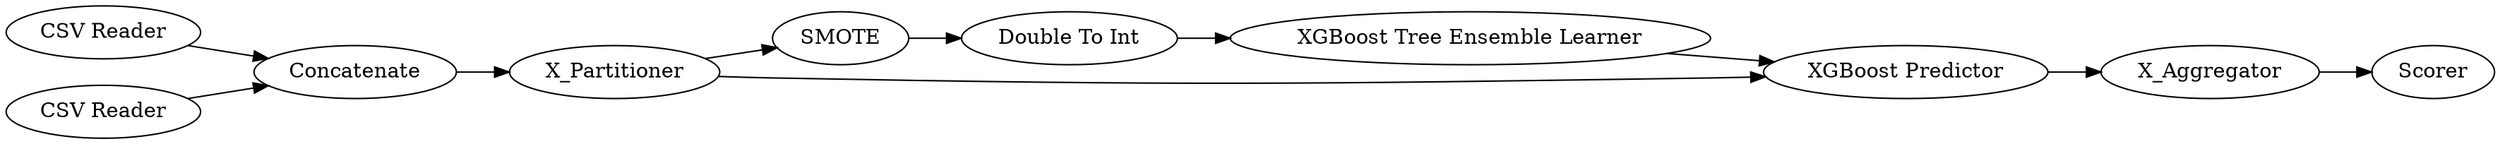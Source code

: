 digraph {
	11 -> 10
	12 -> 13
	9 -> 14
	14 -> 5
	10 -> 9
	8 -> 9
	1 -> 11
	13 -> 8
	10 -> 12
	2 -> 11
	5 [label=Scorer]
	13 [label="Double To Int"]
	1 [label="CSV Reader"]
	9 [label="XGBoost Predictor"]
	11 [label=Concatenate]
	8 [label="XGBoost Tree Ensemble Learner"]
	14 [label=X_Aggregator]
	12 [label=SMOTE]
	2 [label="CSV Reader"]
	10 [label=X_Partitioner]
	rankdir=LR
}

